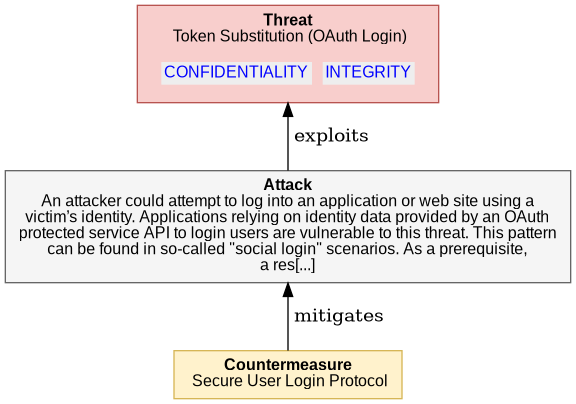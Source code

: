  

@startuml
digraph G {
rankdir="BT";
  node [shape=plaintext, fontname="Arial" fontsize="12"];
    "4_4_2_6_TOKEN_SUBSTITUTION" [ fillcolor="#F8CECC", style=filled, shape=polygon, color="#B85450"
    label= 
    <<table border="0" cellborder="0" cellspacing="0">
     <tr><td align="center"><b>Threat</b><br/> 

Token Substitution (OAuth Login)
</td></tr>
     <tr><td><table border="0" cellborder="0" cellspacing="8"><tr>
                ret += secObj.linkedImpactMDText()
     <td align="center" href="#OAuth2.CONFIDENTIALITY" bgcolor="#EEEEEE"><font color="blue">CONFIDENTIALITY</font></td>
                ret += secObj.linkedImpactMDText()
     <td align="center" href="#OAuth2.INTEGRITY" bgcolor="#EEEEEE"><font color="blue">INTEGRITY</font></td>
     </tr></table></td></tr>   
   </table>>
   ];
    
"4_4_2_6_TOKEN_SUBSTITUTION_attack" [ fillcolor="#f5f5f5", style=filled, shape=polygon, color="#666666", label =     
    <<table border="0" cellborder="0" cellspacing="0">
     <tr><td align="center"><b>Attack</b><br/>

An attacker could attempt to log into an application or web site using a<br/>victim’s identity. Applications relying on identity data provided by an OAuth<br/>protected service API to login users are vulnerable to this threat. This pattern<br/>can be found in so-called &quot;social login&quot; scenarios. As a prerequisite,<br/>a res[...]
</td></tr>
   </table>>
    ]

"4_4_2_6_TOKEN_SUBSTITUTION_attack" -> "4_4_2_6_TOKEN_SUBSTITUTION"  [label = " exploits"]

    "4_4_2_6_TOKEN_SUBSTITUTION_countermeasure0" [ 
       fillcolor="#FFF2CC", style=filled, shape=polygon, color="#D6B656", label =     
    <<table border="0" cellborder="0" cellspacing="0">
     <tr><td align="left"><b>Countermeasure</b><br/> 

Secure User Login Protocol
</td></tr>
   </table>>
   ]

     "4_4_2_6_TOKEN_SUBSTITUTION_countermeasure0" -> "4_4_2_6_TOKEN_SUBSTITUTION_attack" [label = " mitigates"]

}
@enduml

